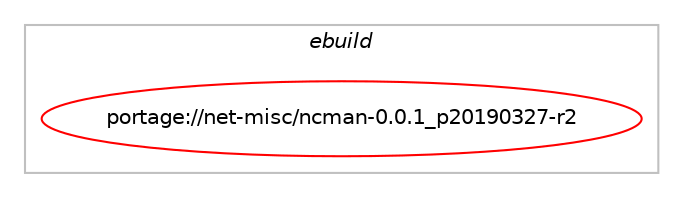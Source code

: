 digraph prolog {

# *************
# Graph options
# *************

newrank=true;
concentrate=true;
compound=true;
graph [rankdir=LR,fontname=Helvetica,fontsize=10,ranksep=1.5];#, ranksep=2.5, nodesep=0.2];
edge  [arrowhead=vee];
node  [fontname=Helvetica,fontsize=10];

# **********
# The ebuild
# **********

subgraph cluster_leftcol {
color=gray;
label=<<i>ebuild</i>>;
id [label="portage://net-misc/ncman-0.0.1_p20190327-r2", color=red, width=4, href="../net-misc/ncman-0.0.1_p20190327-r2.svg"];
}

# ****************
# The dependencies
# ****************

subgraph cluster_midcol {
color=gray;
label=<<i>dependencies</i>>;
subgraph cluster_compile {
fillcolor="#eeeeee";
style=filled;
label=<<i>compile</i>>;
# *** BEGIN UNKNOWN DEPENDENCY TYPE (TODO) ***
# id -> equal(package_dependency(portage://net-misc/ncman-0.0.1_p20190327-r2,install,no,dev-libs,json-c,none,[,,],[slot(0),equal],[]))
# *** END UNKNOWN DEPENDENCY TYPE (TODO) ***

# *** BEGIN UNKNOWN DEPENDENCY TYPE (TODO) ***
# id -> equal(package_dependency(portage://net-misc/ncman-0.0.1_p20190327-r2,install,no,sys-apps,dbus,greaterequal,[1.4,,,1.4],[],[]))
# *** END UNKNOWN DEPENDENCY TYPE (TODO) ***

# *** BEGIN UNKNOWN DEPENDENCY TYPE (TODO) ***
# id -> equal(package_dependency(portage://net-misc/ncman-0.0.1_p20190327-r2,install,no,sys-libs,ncurses,none,[,,],[slot(0),equal],[]))
# *** END UNKNOWN DEPENDENCY TYPE (TODO) ***

}
subgraph cluster_compileandrun {
fillcolor="#eeeeee";
style=filled;
label=<<i>compile and run</i>>;
}
subgraph cluster_run {
fillcolor="#eeeeee";
style=filled;
label=<<i>run</i>>;
# *** BEGIN UNKNOWN DEPENDENCY TYPE (TODO) ***
# id -> equal(package_dependency(portage://net-misc/ncman-0.0.1_p20190327-r2,run,no,dev-libs,json-c,none,[,,],[slot(0),equal],[]))
# *** END UNKNOWN DEPENDENCY TYPE (TODO) ***

# *** BEGIN UNKNOWN DEPENDENCY TYPE (TODO) ***
# id -> equal(package_dependency(portage://net-misc/ncman-0.0.1_p20190327-r2,run,no,sys-apps,dbus,greaterequal,[1.4,,,1.4],[],[]))
# *** END UNKNOWN DEPENDENCY TYPE (TODO) ***

# *** BEGIN UNKNOWN DEPENDENCY TYPE (TODO) ***
# id -> equal(package_dependency(portage://net-misc/ncman-0.0.1_p20190327-r2,run,no,sys-libs,ncurses,none,[,,],[slot(0),equal],[]))
# *** END UNKNOWN DEPENDENCY TYPE (TODO) ***

}
}

# **************
# The candidates
# **************

subgraph cluster_choices {
rank=same;
color=gray;
label=<<i>candidates</i>>;

}

}
